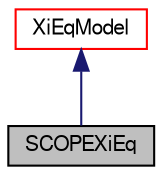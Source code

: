 digraph "SCOPEXiEq"
{
  bgcolor="transparent";
  edge [fontname="FreeSans",fontsize="10",labelfontname="FreeSans",labelfontsize="10"];
  node [fontname="FreeSans",fontsize="10",shape=record];
  Node2 [label="SCOPEXiEq",height=0.2,width=0.4,color="black", fillcolor="grey75", style="filled", fontcolor="black"];
  Node3 -> Node2 [dir="back",color="midnightblue",fontsize="10",style="solid",fontname="FreeSans"];
  Node3 [label="XiEqModel",height=0.2,width=0.4,color="red",URL="$a31866.html",tooltip="Base-class for all XiEq models used by the b-XiEq combustion model. The available models are : basicX..."];
}
